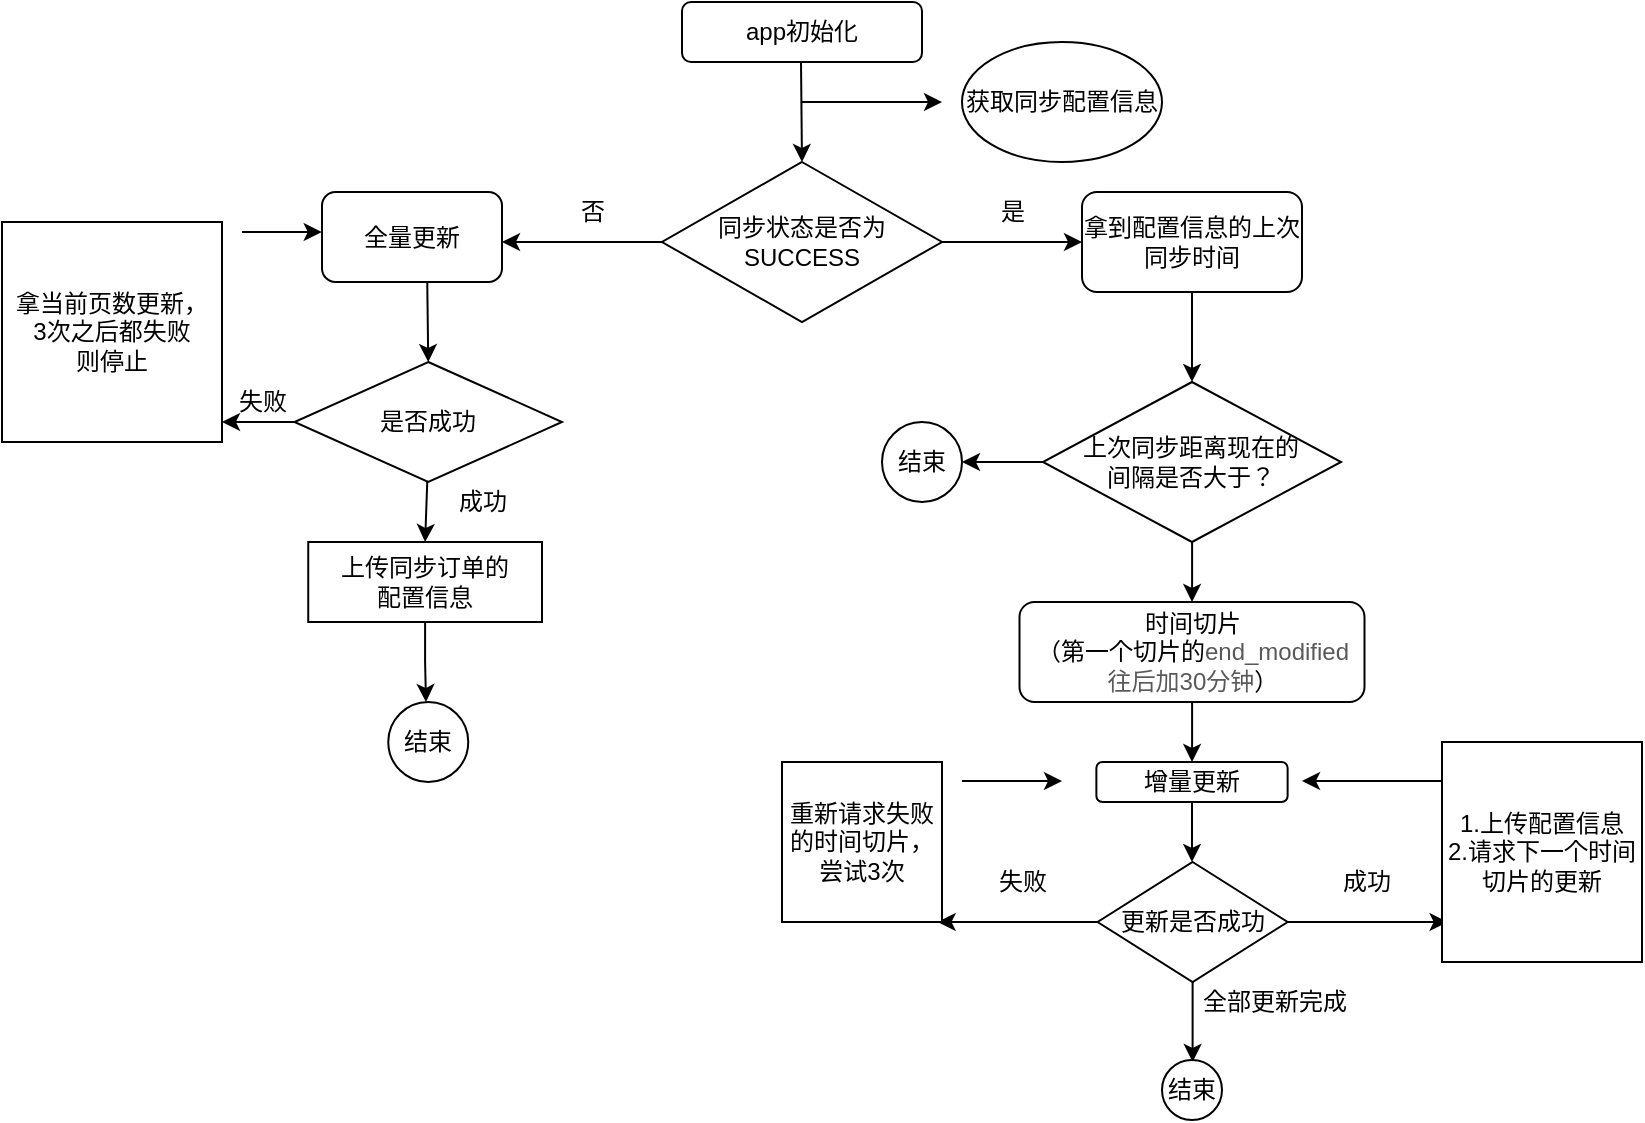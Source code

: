 <mxfile version="12.5.3" type="github">
  <diagram id="Gt4gEfHvbHCjPT9OlNXh" name="第 1 页">
    <mxGraphModel dx="1032" dy="635" grid="1" gridSize="10" guides="1" tooltips="1" connect="1" arrows="1" fold="1" page="1" pageScale="1" pageWidth="827" pageHeight="1169" math="0" shadow="0">
      <root>
        <mxCell id="0"/>
        <mxCell id="1" parent="0"/>
        <mxCell id="QHd8pDaDNauPfVdDqYuc-1" value="app初始化" style="rounded=1;whiteSpace=wrap;html=1;" vertex="1" parent="1">
          <mxGeometry x="340" y="40" width="120" height="30" as="geometry"/>
        </mxCell>
        <mxCell id="QHd8pDaDNauPfVdDqYuc-2" value="" style="endArrow=classic;html=1;" edge="1" parent="1">
          <mxGeometry width="50" height="50" relative="1" as="geometry">
            <mxPoint x="399.5" y="70" as="sourcePoint"/>
            <mxPoint x="400" y="120" as="targetPoint"/>
          </mxGeometry>
        </mxCell>
        <mxCell id="QHd8pDaDNauPfVdDqYuc-10" value="" style="endArrow=classic;html=1;" edge="1" parent="1">
          <mxGeometry width="50" height="50" relative="1" as="geometry">
            <mxPoint x="400" y="90" as="sourcePoint"/>
            <mxPoint x="470" y="90" as="targetPoint"/>
          </mxGeometry>
        </mxCell>
        <mxCell id="QHd8pDaDNauPfVdDqYuc-13" value="获取同步配置信息" style="ellipse;whiteSpace=wrap;html=1;" vertex="1" parent="1">
          <mxGeometry x="480" y="60" width="100" height="60" as="geometry"/>
        </mxCell>
        <mxCell id="QHd8pDaDNauPfVdDqYuc-20" value="" style="edgeStyle=orthogonalEdgeStyle;rounded=0;orthogonalLoop=1;jettySize=auto;html=1;" edge="1" parent="1" source="QHd8pDaDNauPfVdDqYuc-15" target="QHd8pDaDNauPfVdDqYuc-23">
          <mxGeometry relative="1" as="geometry">
            <mxPoint x="550" y="160" as="targetPoint"/>
          </mxGeometry>
        </mxCell>
        <mxCell id="QHd8pDaDNauPfVdDqYuc-22" value="" style="edgeStyle=orthogonalEdgeStyle;rounded=0;orthogonalLoop=1;jettySize=auto;html=1;" edge="1" parent="1" source="QHd8pDaDNauPfVdDqYuc-15">
          <mxGeometry relative="1" as="geometry">
            <mxPoint x="250" y="160" as="targetPoint"/>
          </mxGeometry>
        </mxCell>
        <mxCell id="QHd8pDaDNauPfVdDqYuc-15" value="同步状态是否为SUCCESS" style="rhombus;whiteSpace=wrap;html=1;" vertex="1" parent="1">
          <mxGeometry x="330" y="120" width="140" height="80" as="geometry"/>
        </mxCell>
        <mxCell id="QHd8pDaDNauPfVdDqYuc-27" value="" style="edgeStyle=orthogonalEdgeStyle;rounded=0;orthogonalLoop=1;jettySize=auto;html=1;" edge="1" parent="1" source="QHd8pDaDNauPfVdDqYuc-23">
          <mxGeometry relative="1" as="geometry">
            <mxPoint x="595" y="230" as="targetPoint"/>
          </mxGeometry>
        </mxCell>
        <mxCell id="QHd8pDaDNauPfVdDqYuc-23" value="拿到配置信息的上次同步时间" style="rounded=1;whiteSpace=wrap;html=1;" vertex="1" parent="1">
          <mxGeometry x="540" y="135" width="110" height="50" as="geometry"/>
        </mxCell>
        <mxCell id="QHd8pDaDNauPfVdDqYuc-24" value="是" style="text;html=1;align=center;verticalAlign=middle;resizable=0;points=[];autosize=1;" vertex="1" parent="1">
          <mxGeometry x="490" y="135" width="30" height="20" as="geometry"/>
        </mxCell>
        <mxCell id="QHd8pDaDNauPfVdDqYuc-25" value="否" style="text;html=1;align=center;verticalAlign=middle;resizable=0;points=[];autosize=1;" vertex="1" parent="1">
          <mxGeometry x="280" y="135" width="30" height="20" as="geometry"/>
        </mxCell>
        <mxCell id="QHd8pDaDNauPfVdDqYuc-31" value="" style="edgeStyle=orthogonalEdgeStyle;rounded=0;orthogonalLoop=1;jettySize=auto;html=1;" edge="1" parent="1" source="QHd8pDaDNauPfVdDqYuc-28">
          <mxGeometry relative="1" as="geometry">
            <mxPoint x="480" y="270" as="targetPoint"/>
            <Array as="points">
              <mxPoint x="490" y="270"/>
              <mxPoint x="490" y="270"/>
            </Array>
          </mxGeometry>
        </mxCell>
        <mxCell id="QHd8pDaDNauPfVdDqYuc-35" value="" style="edgeStyle=orthogonalEdgeStyle;rounded=0;orthogonalLoop=1;jettySize=auto;html=1;entryX=0.5;entryY=0;entryDx=0;entryDy=0;" edge="1" parent="1" source="QHd8pDaDNauPfVdDqYuc-28" target="QHd8pDaDNauPfVdDqYuc-36">
          <mxGeometry relative="1" as="geometry">
            <mxPoint x="595" y="390" as="targetPoint"/>
          </mxGeometry>
        </mxCell>
        <mxCell id="QHd8pDaDNauPfVdDqYuc-28" value="上次同步距离现在的&lt;br&gt;间隔是否大于？" style="rhombus;whiteSpace=wrap;html=1;" vertex="1" parent="1">
          <mxGeometry x="520.47" y="230" width="149.06" height="80" as="geometry"/>
        </mxCell>
        <mxCell id="QHd8pDaDNauPfVdDqYuc-33" value="结束" style="ellipse;whiteSpace=wrap;html=1;aspect=fixed;" vertex="1" parent="1">
          <mxGeometry x="440" y="250" width="40" height="40" as="geometry"/>
        </mxCell>
        <mxCell id="QHd8pDaDNauPfVdDqYuc-38" value="" style="edgeStyle=orthogonalEdgeStyle;rounded=0;orthogonalLoop=1;jettySize=auto;html=1;" edge="1" parent="1" source="QHd8pDaDNauPfVdDqYuc-36" target="QHd8pDaDNauPfVdDqYuc-37">
          <mxGeometry relative="1" as="geometry"/>
        </mxCell>
        <mxCell id="QHd8pDaDNauPfVdDqYuc-36" value="时间切片&lt;br&gt;（第一个切片的&lt;span style=&quot;color: rgba(0 , 0 , 0 , 0.65) ; font-family: &amp;#34;helvetica neue for number&amp;#34; , , , &amp;#34;segoe ui&amp;#34; , &amp;#34;roboto&amp;#34; , &amp;#34;pingfang sc&amp;#34; , &amp;#34;hiragino sans gb&amp;#34; , &amp;#34;microsoft yahei&amp;#34; , &amp;#34;helvetica neue&amp;#34; , &amp;#34;helvetica&amp;#34; , &amp;#34;arial&amp;#34; , sans-serif ; background-color: rgb(255 , 255 , 255)&quot;&gt;end_modified&lt;br&gt;往后加30分钟&lt;/span&gt;）" style="rounded=1;whiteSpace=wrap;html=1;" vertex="1" parent="1">
          <mxGeometry x="508.75" y="340" width="172.5" height="50" as="geometry"/>
        </mxCell>
        <mxCell id="QHd8pDaDNauPfVdDqYuc-40" value="" style="edgeStyle=orthogonalEdgeStyle;rounded=0;orthogonalLoop=1;jettySize=auto;html=1;" edge="1" parent="1" source="QHd8pDaDNauPfVdDqYuc-37">
          <mxGeometry relative="1" as="geometry">
            <mxPoint x="595" y="470" as="targetPoint"/>
          </mxGeometry>
        </mxCell>
        <mxCell id="QHd8pDaDNauPfVdDqYuc-37" value="增量更新" style="rounded=1;whiteSpace=wrap;html=1;" vertex="1" parent="1">
          <mxGeometry x="547.19" y="420" width="95.62" height="20" as="geometry"/>
        </mxCell>
        <mxCell id="QHd8pDaDNauPfVdDqYuc-45" value="" style="edgeStyle=orthogonalEdgeStyle;rounded=0;orthogonalLoop=1;jettySize=auto;html=1;" edge="1" parent="1" source="QHd8pDaDNauPfVdDqYuc-41">
          <mxGeometry relative="1" as="geometry">
            <mxPoint x="467.81" y="500" as="targetPoint"/>
          </mxGeometry>
        </mxCell>
        <mxCell id="QHd8pDaDNauPfVdDqYuc-48" value="" style="edgeStyle=orthogonalEdgeStyle;rounded=0;orthogonalLoop=1;jettySize=auto;html=1;" edge="1" parent="1" source="QHd8pDaDNauPfVdDqYuc-41">
          <mxGeometry relative="1" as="geometry">
            <mxPoint x="722.81" y="500" as="targetPoint"/>
          </mxGeometry>
        </mxCell>
        <mxCell id="QHd8pDaDNauPfVdDqYuc-61" value="" style="edgeStyle=orthogonalEdgeStyle;rounded=0;orthogonalLoop=1;jettySize=auto;html=1;" edge="1" parent="1" source="QHd8pDaDNauPfVdDqYuc-41">
          <mxGeometry relative="1" as="geometry">
            <mxPoint x="595.31" y="570" as="targetPoint"/>
          </mxGeometry>
        </mxCell>
        <mxCell id="QHd8pDaDNauPfVdDqYuc-41" value="更新是否成功" style="rhombus;whiteSpace=wrap;html=1;" vertex="1" parent="1">
          <mxGeometry x="547.81" y="470" width="95" height="60" as="geometry"/>
        </mxCell>
        <mxCell id="QHd8pDaDNauPfVdDqYuc-46" value="失败" style="text;html=1;align=center;verticalAlign=middle;resizable=0;points=[];autosize=1;" vertex="1" parent="1">
          <mxGeometry x="490" y="470" width="40" height="20" as="geometry"/>
        </mxCell>
        <mxCell id="QHd8pDaDNauPfVdDqYuc-49" value="成功" style="text;html=1;align=center;verticalAlign=middle;resizable=0;points=[];autosize=1;" vertex="1" parent="1">
          <mxGeometry x="662" y="470" width="40" height="20" as="geometry"/>
        </mxCell>
        <mxCell id="QHd8pDaDNauPfVdDqYuc-51" value="" style="endArrow=classic;html=1;" edge="1" parent="1">
          <mxGeometry width="50" height="50" relative="1" as="geometry">
            <mxPoint x="720" y="429.5" as="sourcePoint"/>
            <mxPoint x="650" y="429.5" as="targetPoint"/>
          </mxGeometry>
        </mxCell>
        <mxCell id="QHd8pDaDNauPfVdDqYuc-55" value="1.上传配置信息&lt;br&gt;2.请求下一个时间切片的更新" style="rounded=0;whiteSpace=wrap;html=1;" vertex="1" parent="1">
          <mxGeometry x="720" y="410" width="100" height="110" as="geometry"/>
        </mxCell>
        <mxCell id="QHd8pDaDNauPfVdDqYuc-57" value="重新请求失败的时间切片，&lt;br&gt;尝试3次" style="whiteSpace=wrap;html=1;aspect=fixed;" vertex="1" parent="1">
          <mxGeometry x="390" y="420" width="80" height="80" as="geometry"/>
        </mxCell>
        <mxCell id="QHd8pDaDNauPfVdDqYuc-58" value="" style="endArrow=classic;html=1;" edge="1" parent="1">
          <mxGeometry width="50" height="50" relative="1" as="geometry">
            <mxPoint x="480" y="429.5" as="sourcePoint"/>
            <mxPoint x="530" y="429.5" as="targetPoint"/>
          </mxGeometry>
        </mxCell>
        <mxCell id="QHd8pDaDNauPfVdDqYuc-62" value="全部更新完成" style="text;html=1;align=center;verticalAlign=middle;resizable=0;points=[];autosize=1;" vertex="1" parent="1">
          <mxGeometry x="591.25" y="530" width="90" height="20" as="geometry"/>
        </mxCell>
        <mxCell id="QHd8pDaDNauPfVdDqYuc-63" value="结束" style="ellipse;whiteSpace=wrap;html=1;aspect=fixed;" vertex="1" parent="1">
          <mxGeometry x="580" y="569" width="30" height="30" as="geometry"/>
        </mxCell>
        <mxCell id="QHd8pDaDNauPfVdDqYuc-64" value="全量更新" style="rounded=1;whiteSpace=wrap;html=1;" vertex="1" parent="1">
          <mxGeometry x="160" y="135" width="90" height="45" as="geometry"/>
        </mxCell>
        <mxCell id="QHd8pDaDNauPfVdDqYuc-65" value="" style="endArrow=classic;html=1;" edge="1" parent="1">
          <mxGeometry width="50" height="50" relative="1" as="geometry">
            <mxPoint x="212.63" y="180" as="sourcePoint"/>
            <mxPoint x="213.13" y="220" as="targetPoint"/>
          </mxGeometry>
        </mxCell>
        <mxCell id="QHd8pDaDNauPfVdDqYuc-68" value="" style="edgeStyle=orthogonalEdgeStyle;rounded=0;orthogonalLoop=1;jettySize=auto;html=1;" edge="1" parent="1" source="QHd8pDaDNauPfVdDqYuc-66">
          <mxGeometry relative="1" as="geometry">
            <mxPoint x="110" y="250" as="targetPoint"/>
          </mxGeometry>
        </mxCell>
        <mxCell id="QHd8pDaDNauPfVdDqYuc-66" value="是否成功" style="rhombus;whiteSpace=wrap;html=1;" vertex="1" parent="1">
          <mxGeometry x="146.25" y="220" width="133.75" height="60" as="geometry"/>
        </mxCell>
        <mxCell id="QHd8pDaDNauPfVdDqYuc-73" value="拿当前页数更新，&lt;br&gt;3次之后都失败&lt;br&gt;则停止" style="whiteSpace=wrap;html=1;aspect=fixed;" vertex="1" parent="1">
          <mxGeometry y="150" width="110" height="110" as="geometry"/>
        </mxCell>
        <mxCell id="QHd8pDaDNauPfVdDqYuc-74" value="" style="endArrow=classic;html=1;" edge="1" parent="1">
          <mxGeometry width="50" height="50" relative="1" as="geometry">
            <mxPoint x="120" y="155" as="sourcePoint"/>
            <mxPoint x="159.87" y="155" as="targetPoint"/>
          </mxGeometry>
        </mxCell>
        <mxCell id="QHd8pDaDNauPfVdDqYuc-84" value="" style="edgeStyle=orthogonalEdgeStyle;rounded=0;orthogonalLoop=1;jettySize=auto;html=1;" edge="1" parent="1" source="QHd8pDaDNauPfVdDqYuc-78">
          <mxGeometry relative="1" as="geometry">
            <mxPoint x="212" y="390" as="targetPoint"/>
          </mxGeometry>
        </mxCell>
        <mxCell id="QHd8pDaDNauPfVdDqYuc-78" value="上传同步订单的&lt;br&gt;配置信息" style="rounded=0;whiteSpace=wrap;html=1;" vertex="1" parent="1">
          <mxGeometry x="153.12" y="310" width="116.88" height="40" as="geometry"/>
        </mxCell>
        <mxCell id="QHd8pDaDNauPfVdDqYuc-79" value="失败" style="text;html=1;align=center;verticalAlign=middle;resizable=0;points=[];autosize=1;" vertex="1" parent="1">
          <mxGeometry x="110" y="230" width="40" height="20" as="geometry"/>
        </mxCell>
        <mxCell id="QHd8pDaDNauPfVdDqYuc-81" value="" style="endArrow=classic;html=1;entryX=0.5;entryY=0;entryDx=0;entryDy=0;" edge="1" parent="1" target="QHd8pDaDNauPfVdDqYuc-78">
          <mxGeometry width="50" height="50" relative="1" as="geometry">
            <mxPoint x="212.62" y="280" as="sourcePoint"/>
            <mxPoint x="213" y="300" as="targetPoint"/>
          </mxGeometry>
        </mxCell>
        <mxCell id="QHd8pDaDNauPfVdDqYuc-82" value="成功" style="text;html=1;align=center;verticalAlign=middle;resizable=0;points=[];autosize=1;" vertex="1" parent="1">
          <mxGeometry x="220" y="280" width="40" height="20" as="geometry"/>
        </mxCell>
        <mxCell id="QHd8pDaDNauPfVdDqYuc-85" value="结束" style="ellipse;whiteSpace=wrap;html=1;aspect=fixed;" vertex="1" parent="1">
          <mxGeometry x="193.13" y="390" width="40" height="40" as="geometry"/>
        </mxCell>
      </root>
    </mxGraphModel>
  </diagram>
</mxfile>
